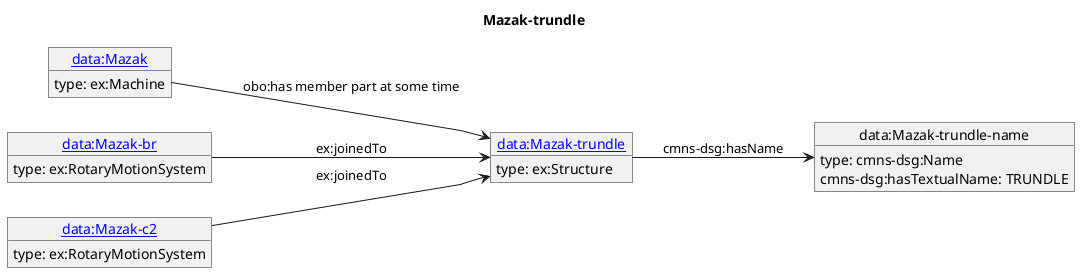 @startuml
skinparam linetype polyline
left to right direction
title Mazak-trundle
object "[[./Mazak-trundle.html data:Mazak-trundle]]" as o1 {
 type: ex:Structure 
}
object "data:Mazak-trundle-name" as o2 {
 type: cmns-dsg:Name 
}
object "[[./Mazak.html data:Mazak]]" as o3 {
 type: ex:Machine 
}
object "[[./Mazak-br.html data:Mazak-br]]" as o4 {
 type: ex:RotaryMotionSystem 
}
object "[[./Mazak-c2.html data:Mazak-c2]]" as o5 {
 type: ex:RotaryMotionSystem 
}
o1 --> o2 : cmns-dsg:hasName
o2 : cmns-dsg:hasTextualName: TRUNDLE
o3 --> o1 : obo:has member part at some time
o4 --> o1 : ex:joinedTo
o5 --> o1 : ex:joinedTo
@enduml
